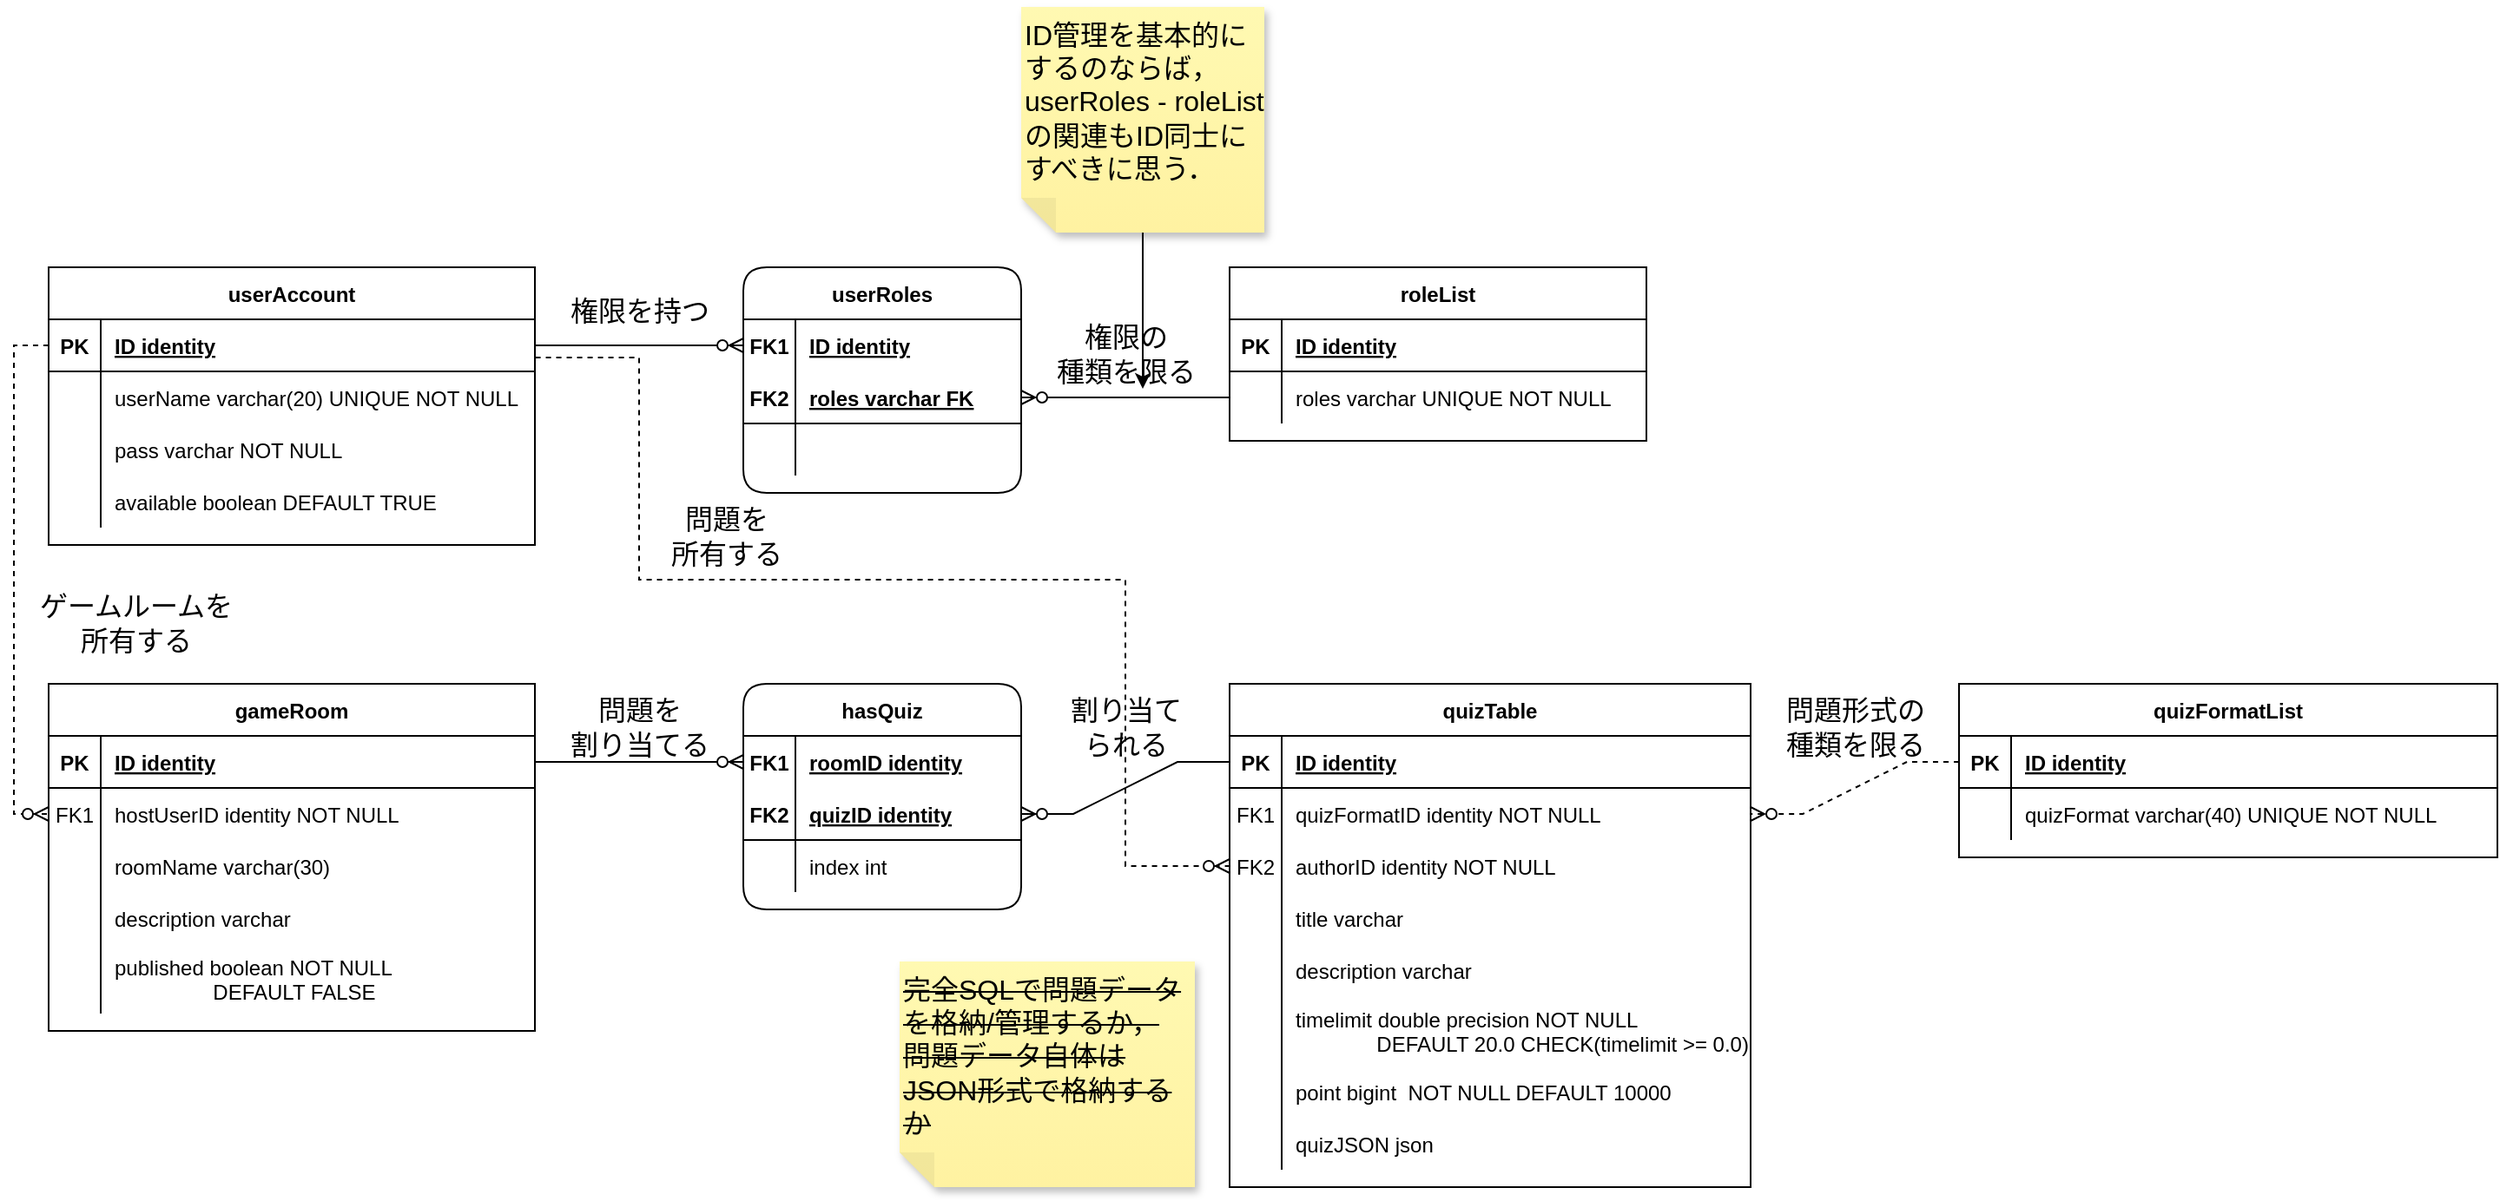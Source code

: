 <mxfile version="24.7.17">
  <diagram id="R2lEEEUBdFMjLlhIrx00" name="Page-1">
    <mxGraphModel dx="1036" dy="607" grid="1" gridSize="10" guides="1" tooltips="1" connect="1" arrows="1" fold="1" page="1" pageScale="1" pageWidth="850" pageHeight="1100" math="0" shadow="0" extFonts="Permanent Marker^https://fonts.googleapis.com/css?family=Permanent+Marker">
      <root>
        <mxCell id="0" />
        <mxCell id="1" parent="0" />
        <mxCell id="E2HAPLgvWzX5oRB356Ey-1" value="userAccount" style="shape=table;startSize=30;container=1;collapsible=1;childLayout=tableLayout;fixedRows=1;rowLines=0;fontStyle=1;align=center;resizeLast=1;" parent="1" vertex="1">
          <mxGeometry x="120" y="480" width="280" height="160" as="geometry">
            <mxRectangle x="120" y="480" width="100" height="30" as="alternateBounds" />
          </mxGeometry>
        </mxCell>
        <mxCell id="E2HAPLgvWzX5oRB356Ey-2" value="" style="shape=partialRectangle;collapsible=0;dropTarget=0;pointerEvents=0;fillColor=none;points=[[0,0.5],[1,0.5]];portConstraint=eastwest;top=0;left=0;right=0;bottom=1;" parent="E2HAPLgvWzX5oRB356Ey-1" vertex="1">
          <mxGeometry y="30" width="280" height="30" as="geometry" />
        </mxCell>
        <mxCell id="E2HAPLgvWzX5oRB356Ey-3" value="PK" style="shape=partialRectangle;overflow=hidden;connectable=0;fillColor=none;top=0;left=0;bottom=0;right=0;fontStyle=1;" parent="E2HAPLgvWzX5oRB356Ey-2" vertex="1">
          <mxGeometry width="30" height="30" as="geometry">
            <mxRectangle width="30" height="30" as="alternateBounds" />
          </mxGeometry>
        </mxCell>
        <mxCell id="E2HAPLgvWzX5oRB356Ey-4" value="ID identity" style="shape=partialRectangle;overflow=hidden;connectable=0;fillColor=none;top=0;left=0;bottom=0;right=0;align=left;spacingLeft=6;fontStyle=5;" parent="E2HAPLgvWzX5oRB356Ey-2" vertex="1">
          <mxGeometry x="30" width="250" height="30" as="geometry">
            <mxRectangle width="250" height="30" as="alternateBounds" />
          </mxGeometry>
        </mxCell>
        <mxCell id="E2HAPLgvWzX5oRB356Ey-5" value="" style="shape=partialRectangle;collapsible=0;dropTarget=0;pointerEvents=0;fillColor=none;points=[[0,0.5],[1,0.5]];portConstraint=eastwest;top=0;left=0;right=0;bottom=0;" parent="E2HAPLgvWzX5oRB356Ey-1" vertex="1">
          <mxGeometry y="60" width="280" height="30" as="geometry" />
        </mxCell>
        <mxCell id="E2HAPLgvWzX5oRB356Ey-6" value="" style="shape=partialRectangle;overflow=hidden;connectable=0;fillColor=none;top=0;left=0;bottom=0;right=0;" parent="E2HAPLgvWzX5oRB356Ey-5" vertex="1">
          <mxGeometry width="30" height="30" as="geometry">
            <mxRectangle width="30" height="30" as="alternateBounds" />
          </mxGeometry>
        </mxCell>
        <mxCell id="E2HAPLgvWzX5oRB356Ey-7" value="userName varchar(20) UNIQUE NOT NULL" style="shape=partialRectangle;overflow=hidden;connectable=0;fillColor=none;top=0;left=0;bottom=0;right=0;align=left;spacingLeft=6;" parent="E2HAPLgvWzX5oRB356Ey-5" vertex="1">
          <mxGeometry x="30" width="250" height="30" as="geometry">
            <mxRectangle width="250" height="30" as="alternateBounds" />
          </mxGeometry>
        </mxCell>
        <mxCell id="E2HAPLgvWzX5oRB356Ey-28" style="shape=partialRectangle;collapsible=0;dropTarget=0;pointerEvents=0;fillColor=none;points=[[0,0.5],[1,0.5]];portConstraint=eastwest;top=0;left=0;right=0;bottom=0;" parent="E2HAPLgvWzX5oRB356Ey-1" vertex="1">
          <mxGeometry y="90" width="280" height="30" as="geometry" />
        </mxCell>
        <mxCell id="E2HAPLgvWzX5oRB356Ey-29" style="shape=partialRectangle;overflow=hidden;connectable=0;fillColor=none;top=0;left=0;bottom=0;right=0;" parent="E2HAPLgvWzX5oRB356Ey-28" vertex="1">
          <mxGeometry width="30" height="30" as="geometry">
            <mxRectangle width="30" height="30" as="alternateBounds" />
          </mxGeometry>
        </mxCell>
        <mxCell id="E2HAPLgvWzX5oRB356Ey-30" value="pass varchar NOT NULL" style="shape=partialRectangle;overflow=hidden;connectable=0;fillColor=none;top=0;left=0;bottom=0;right=0;align=left;spacingLeft=6;" parent="E2HAPLgvWzX5oRB356Ey-28" vertex="1">
          <mxGeometry x="30" width="250" height="30" as="geometry">
            <mxRectangle width="250" height="30" as="alternateBounds" />
          </mxGeometry>
        </mxCell>
        <mxCell id="E2HAPLgvWzX5oRB356Ey-25" style="shape=partialRectangle;collapsible=0;dropTarget=0;pointerEvents=0;fillColor=none;points=[[0,0.5],[1,0.5]];portConstraint=eastwest;top=0;left=0;right=0;bottom=0;" parent="E2HAPLgvWzX5oRB356Ey-1" vertex="1">
          <mxGeometry y="120" width="280" height="30" as="geometry" />
        </mxCell>
        <mxCell id="E2HAPLgvWzX5oRB356Ey-26" style="shape=partialRectangle;overflow=hidden;connectable=0;fillColor=none;top=0;left=0;bottom=0;right=0;" parent="E2HAPLgvWzX5oRB356Ey-25" vertex="1">
          <mxGeometry width="30" height="30" as="geometry">
            <mxRectangle width="30" height="30" as="alternateBounds" />
          </mxGeometry>
        </mxCell>
        <mxCell id="E2HAPLgvWzX5oRB356Ey-27" value="available boolean DEFAULT TRUE" style="shape=partialRectangle;overflow=hidden;connectable=0;fillColor=none;top=0;left=0;bottom=0;right=0;align=left;spacingLeft=6;" parent="E2HAPLgvWzX5oRB356Ey-25" vertex="1">
          <mxGeometry x="30" width="250" height="30" as="geometry">
            <mxRectangle width="250" height="30" as="alternateBounds" />
          </mxGeometry>
        </mxCell>
        <mxCell id="E2HAPLgvWzX5oRB356Ey-31" value="userRoles" style="shape=table;startSize=30;container=1;collapsible=1;childLayout=tableLayout;fixedRows=1;rowLines=0;fontStyle=1;align=center;resizeLast=1;rounded=1;" parent="1" vertex="1">
          <mxGeometry x="520" y="480" width="160" height="130" as="geometry">
            <mxRectangle x="120" y="480" width="100" height="30" as="alternateBounds" />
          </mxGeometry>
        </mxCell>
        <mxCell id="E2HAPLgvWzX5oRB356Ey-32" value="" style="shape=partialRectangle;collapsible=0;dropTarget=0;pointerEvents=0;fillColor=none;points=[[0,0.5],[1,0.5]];portConstraint=eastwest;top=0;left=0;right=0;bottom=0;" parent="E2HAPLgvWzX5oRB356Ey-31" vertex="1">
          <mxGeometry y="30" width="160" height="30" as="geometry" />
        </mxCell>
        <mxCell id="E2HAPLgvWzX5oRB356Ey-33" value="FK1" style="shape=partialRectangle;overflow=hidden;connectable=0;fillColor=none;top=0;left=0;bottom=0;right=0;fontStyle=1;" parent="E2HAPLgvWzX5oRB356Ey-32" vertex="1">
          <mxGeometry width="30" height="30" as="geometry">
            <mxRectangle width="30" height="30" as="alternateBounds" />
          </mxGeometry>
        </mxCell>
        <mxCell id="E2HAPLgvWzX5oRB356Ey-34" value="ID identity" style="shape=partialRectangle;overflow=hidden;connectable=0;fillColor=none;top=0;left=0;bottom=0;right=0;align=left;spacingLeft=6;fontStyle=5;strokeColor=default;" parent="E2HAPLgvWzX5oRB356Ey-32" vertex="1">
          <mxGeometry x="30" width="130" height="30" as="geometry">
            <mxRectangle width="130" height="30" as="alternateBounds" />
          </mxGeometry>
        </mxCell>
        <mxCell id="E2HAPLgvWzX5oRB356Ey-44" style="shape=partialRectangle;collapsible=0;dropTarget=0;pointerEvents=0;fillColor=none;points=[[0,0.5],[1,0.5]];portConstraint=eastwest;top=0;left=0;right=0;bottom=1;" parent="E2HAPLgvWzX5oRB356Ey-31" vertex="1">
          <mxGeometry y="60" width="160" height="30" as="geometry" />
        </mxCell>
        <mxCell id="E2HAPLgvWzX5oRB356Ey-45" value="FK2" style="shape=partialRectangle;overflow=hidden;connectable=0;fillColor=none;top=0;left=0;bottom=0;right=0;fontStyle=1;" parent="E2HAPLgvWzX5oRB356Ey-44" vertex="1">
          <mxGeometry width="30" height="30" as="geometry">
            <mxRectangle width="30" height="30" as="alternateBounds" />
          </mxGeometry>
        </mxCell>
        <mxCell id="E2HAPLgvWzX5oRB356Ey-46" value="roles varchar FK" style="shape=partialRectangle;overflow=hidden;connectable=0;fillColor=none;top=0;left=0;bottom=0;right=0;align=left;spacingLeft=6;fontStyle=5;" parent="E2HAPLgvWzX5oRB356Ey-44" vertex="1">
          <mxGeometry x="30" width="130" height="30" as="geometry">
            <mxRectangle width="130" height="30" as="alternateBounds" />
          </mxGeometry>
        </mxCell>
        <mxCell id="E2HAPLgvWzX5oRB356Ey-35" value="" style="shape=partialRectangle;collapsible=0;dropTarget=0;pointerEvents=0;fillColor=none;points=[[0,0.5],[1,0.5]];portConstraint=eastwest;top=0;left=0;right=0;bottom=0;" parent="E2HAPLgvWzX5oRB356Ey-31" vertex="1">
          <mxGeometry y="90" width="160" height="30" as="geometry" />
        </mxCell>
        <mxCell id="E2HAPLgvWzX5oRB356Ey-36" value="" style="shape=partialRectangle;overflow=hidden;connectable=0;fillColor=none;top=0;left=0;bottom=0;right=0;" parent="E2HAPLgvWzX5oRB356Ey-35" vertex="1">
          <mxGeometry width="30" height="30" as="geometry">
            <mxRectangle width="30" height="30" as="alternateBounds" />
          </mxGeometry>
        </mxCell>
        <mxCell id="E2HAPLgvWzX5oRB356Ey-37" value="" style="shape=partialRectangle;overflow=hidden;connectable=0;fillColor=none;top=0;left=0;bottom=0;right=0;align=left;spacingLeft=6;" parent="E2HAPLgvWzX5oRB356Ey-35" vertex="1">
          <mxGeometry x="30" width="130" height="30" as="geometry">
            <mxRectangle width="130" height="30" as="alternateBounds" />
          </mxGeometry>
        </mxCell>
        <mxCell id="E2HAPLgvWzX5oRB356Ey-48" value="roleList" style="shape=table;startSize=30;container=1;collapsible=1;childLayout=tableLayout;fixedRows=1;rowLines=0;fontStyle=1;align=center;resizeLast=1;rounded=0;" parent="1" vertex="1">
          <mxGeometry x="800" y="480" width="240" height="100" as="geometry">
            <mxRectangle x="120" y="480" width="100" height="30" as="alternateBounds" />
          </mxGeometry>
        </mxCell>
        <mxCell id="E2HAPLgvWzX5oRB356Ey-49" value="" style="shape=partialRectangle;collapsible=0;dropTarget=0;pointerEvents=0;fillColor=none;points=[[0,0.5],[1,0.5]];portConstraint=eastwest;top=0;left=0;right=0;bottom=1;" parent="E2HAPLgvWzX5oRB356Ey-48" vertex="1">
          <mxGeometry y="30" width="240" height="30" as="geometry" />
        </mxCell>
        <mxCell id="E2HAPLgvWzX5oRB356Ey-50" value="PK" style="shape=partialRectangle;overflow=hidden;connectable=0;fillColor=none;top=0;left=0;bottom=0;right=0;fontStyle=1;" parent="E2HAPLgvWzX5oRB356Ey-49" vertex="1">
          <mxGeometry width="30" height="30" as="geometry">
            <mxRectangle width="30" height="30" as="alternateBounds" />
          </mxGeometry>
        </mxCell>
        <mxCell id="E2HAPLgvWzX5oRB356Ey-51" value="ID identity" style="shape=partialRectangle;overflow=hidden;connectable=0;fillColor=none;top=0;left=0;bottom=0;right=0;align=left;spacingLeft=6;fontStyle=5;strokeColor=default;" parent="E2HAPLgvWzX5oRB356Ey-49" vertex="1">
          <mxGeometry x="30" width="210" height="30" as="geometry">
            <mxRectangle width="210" height="30" as="alternateBounds" />
          </mxGeometry>
        </mxCell>
        <mxCell id="E2HAPLgvWzX5oRB356Ey-55" value="" style="shape=partialRectangle;collapsible=0;dropTarget=0;pointerEvents=0;fillColor=none;points=[[0,0.5],[1,0.5]];portConstraint=eastwest;top=0;left=0;right=0;bottom=0;" parent="E2HAPLgvWzX5oRB356Ey-48" vertex="1">
          <mxGeometry y="60" width="240" height="30" as="geometry" />
        </mxCell>
        <mxCell id="E2HAPLgvWzX5oRB356Ey-56" value="" style="shape=partialRectangle;overflow=hidden;connectable=0;fillColor=none;top=0;left=0;bottom=0;right=0;" parent="E2HAPLgvWzX5oRB356Ey-55" vertex="1">
          <mxGeometry width="30" height="30" as="geometry">
            <mxRectangle width="30" height="30" as="alternateBounds" />
          </mxGeometry>
        </mxCell>
        <mxCell id="E2HAPLgvWzX5oRB356Ey-57" value="roles varchar UNIQUE NOT NULL" style="shape=partialRectangle;overflow=hidden;connectable=0;fillColor=none;top=0;left=0;bottom=0;right=0;align=left;spacingLeft=6;" parent="E2HAPLgvWzX5oRB356Ey-55" vertex="1">
          <mxGeometry x="30" width="210" height="30" as="geometry">
            <mxRectangle width="210" height="30" as="alternateBounds" />
          </mxGeometry>
        </mxCell>
        <mxCell id="E2HAPLgvWzX5oRB356Ey-95" value="gameRoom" style="shape=table;startSize=30;container=1;collapsible=1;childLayout=tableLayout;fixedRows=1;rowLines=0;fontStyle=1;align=center;resizeLast=1;" parent="1" vertex="1">
          <mxGeometry x="120" y="720" width="280" height="200" as="geometry">
            <mxRectangle x="120" y="480" width="100" height="30" as="alternateBounds" />
          </mxGeometry>
        </mxCell>
        <mxCell id="E2HAPLgvWzX5oRB356Ey-96" value="" style="shape=partialRectangle;collapsible=0;dropTarget=0;pointerEvents=0;fillColor=none;points=[[0,0.5],[1,0.5]];portConstraint=eastwest;top=0;left=0;right=0;bottom=1;" parent="E2HAPLgvWzX5oRB356Ey-95" vertex="1">
          <mxGeometry y="30" width="280" height="30" as="geometry" />
        </mxCell>
        <mxCell id="E2HAPLgvWzX5oRB356Ey-97" value="PK" style="shape=partialRectangle;overflow=hidden;connectable=0;fillColor=none;top=0;left=0;bottom=0;right=0;fontStyle=1;" parent="E2HAPLgvWzX5oRB356Ey-96" vertex="1">
          <mxGeometry width="30" height="30" as="geometry">
            <mxRectangle width="30" height="30" as="alternateBounds" />
          </mxGeometry>
        </mxCell>
        <mxCell id="E2HAPLgvWzX5oRB356Ey-98" value="ID identity" style="shape=partialRectangle;overflow=hidden;connectable=0;fillColor=none;top=0;left=0;bottom=0;right=0;align=left;spacingLeft=6;fontStyle=5;" parent="E2HAPLgvWzX5oRB356Ey-96" vertex="1">
          <mxGeometry x="30" width="250" height="30" as="geometry">
            <mxRectangle width="250" height="30" as="alternateBounds" />
          </mxGeometry>
        </mxCell>
        <mxCell id="E2HAPLgvWzX5oRB356Ey-99" value="" style="shape=partialRectangle;collapsible=0;dropTarget=0;pointerEvents=0;fillColor=none;points=[[0,0.5],[1,0.5]];portConstraint=eastwest;top=0;left=0;right=0;bottom=0;" parent="E2HAPLgvWzX5oRB356Ey-95" vertex="1">
          <mxGeometry y="60" width="280" height="30" as="geometry" />
        </mxCell>
        <mxCell id="E2HAPLgvWzX5oRB356Ey-100" value="FK1" style="shape=partialRectangle;overflow=hidden;connectable=0;fillColor=none;top=0;left=0;bottom=0;right=0;" parent="E2HAPLgvWzX5oRB356Ey-99" vertex="1">
          <mxGeometry width="30" height="30" as="geometry">
            <mxRectangle width="30" height="30" as="alternateBounds" />
          </mxGeometry>
        </mxCell>
        <mxCell id="E2HAPLgvWzX5oRB356Ey-101" value="hostUserID identity NOT NULL" style="shape=partialRectangle;overflow=hidden;connectable=0;fillColor=none;top=0;left=0;bottom=0;right=0;align=left;spacingLeft=6;" parent="E2HAPLgvWzX5oRB356Ey-99" vertex="1">
          <mxGeometry x="30" width="250" height="30" as="geometry">
            <mxRectangle width="250" height="30" as="alternateBounds" />
          </mxGeometry>
        </mxCell>
        <mxCell id="E2HAPLgvWzX5oRB356Ey-102" style="shape=partialRectangle;collapsible=0;dropTarget=0;pointerEvents=0;fillColor=none;points=[[0,0.5],[1,0.5]];portConstraint=eastwest;top=0;left=0;right=0;bottom=0;" parent="E2HAPLgvWzX5oRB356Ey-95" vertex="1">
          <mxGeometry y="90" width="280" height="30" as="geometry" />
        </mxCell>
        <mxCell id="E2HAPLgvWzX5oRB356Ey-103" value="" style="shape=partialRectangle;overflow=hidden;connectable=0;fillColor=none;top=0;left=0;bottom=0;right=0;" parent="E2HAPLgvWzX5oRB356Ey-102" vertex="1">
          <mxGeometry width="30" height="30" as="geometry">
            <mxRectangle width="30" height="30" as="alternateBounds" />
          </mxGeometry>
        </mxCell>
        <mxCell id="E2HAPLgvWzX5oRB356Ey-104" value="roomName varchar(30)" style="shape=partialRectangle;overflow=hidden;connectable=0;fillColor=none;top=0;left=0;bottom=0;right=0;align=left;spacingLeft=6;" parent="E2HAPLgvWzX5oRB356Ey-102" vertex="1">
          <mxGeometry x="30" width="250" height="30" as="geometry">
            <mxRectangle width="250" height="30" as="alternateBounds" />
          </mxGeometry>
        </mxCell>
        <mxCell id="E2HAPLgvWzX5oRB356Ey-207" style="shape=partialRectangle;collapsible=0;dropTarget=0;pointerEvents=0;fillColor=none;points=[[0,0.5],[1,0.5]];portConstraint=eastwest;top=0;left=0;right=0;bottom=0;" parent="E2HAPLgvWzX5oRB356Ey-95" vertex="1">
          <mxGeometry y="120" width="280" height="30" as="geometry" />
        </mxCell>
        <mxCell id="E2HAPLgvWzX5oRB356Ey-208" style="shape=partialRectangle;overflow=hidden;connectable=0;fillColor=none;top=0;left=0;bottom=0;right=0;" parent="E2HAPLgvWzX5oRB356Ey-207" vertex="1">
          <mxGeometry width="30" height="30" as="geometry">
            <mxRectangle width="30" height="30" as="alternateBounds" />
          </mxGeometry>
        </mxCell>
        <mxCell id="E2HAPLgvWzX5oRB356Ey-209" value="description varchar" style="shape=partialRectangle;overflow=hidden;connectable=0;fillColor=none;top=0;left=0;bottom=0;right=0;align=left;spacingLeft=6;" parent="E2HAPLgvWzX5oRB356Ey-207" vertex="1">
          <mxGeometry x="30" width="250" height="30" as="geometry">
            <mxRectangle width="250" height="30" as="alternateBounds" />
          </mxGeometry>
        </mxCell>
        <mxCell id="E2HAPLgvWzX5oRB356Ey-105" style="shape=partialRectangle;collapsible=0;dropTarget=0;pointerEvents=0;fillColor=none;points=[[0,0.5],[1,0.5]];portConstraint=eastwest;top=0;left=0;right=0;bottom=0;" parent="E2HAPLgvWzX5oRB356Ey-95" vertex="1">
          <mxGeometry y="150" width="280" height="40" as="geometry" />
        </mxCell>
        <mxCell id="E2HAPLgvWzX5oRB356Ey-106" style="shape=partialRectangle;overflow=hidden;connectable=0;fillColor=none;top=0;left=0;bottom=0;right=0;" parent="E2HAPLgvWzX5oRB356Ey-105" vertex="1">
          <mxGeometry width="30" height="40" as="geometry">
            <mxRectangle width="30" height="40" as="alternateBounds" />
          </mxGeometry>
        </mxCell>
        <mxCell id="E2HAPLgvWzX5oRB356Ey-107" value="published boolean NOT NULL &#xa;                 DEFAULT FALSE" style="shape=partialRectangle;overflow=hidden;connectable=0;fillColor=none;top=0;left=0;bottom=0;right=0;align=left;spacingLeft=6;" parent="E2HAPLgvWzX5oRB356Ey-105" vertex="1">
          <mxGeometry x="30" width="250" height="40" as="geometry">
            <mxRectangle width="250" height="40" as="alternateBounds" />
          </mxGeometry>
        </mxCell>
        <mxCell id="E2HAPLgvWzX5oRB356Ey-112" value="" style="edgeStyle=entityRelationEdgeStyle;fontSize=12;html=1;endArrow=ERzeroToMany;endFill=1;rounded=0;exitX=1;exitY=0.5;exitDx=0;exitDy=0;entryX=0;entryY=0.5;entryDx=0;entryDy=0;" parent="1" source="E2HAPLgvWzX5oRB356Ey-2" target="E2HAPLgvWzX5oRB356Ey-32" edge="1">
          <mxGeometry width="100" height="100" relative="1" as="geometry">
            <mxPoint x="530" y="700" as="sourcePoint" />
            <mxPoint x="630" y="600" as="targetPoint" />
          </mxGeometry>
        </mxCell>
        <mxCell id="E2HAPLgvWzX5oRB356Ey-113" value="" style="edgeStyle=entityRelationEdgeStyle;fontSize=12;html=1;endArrow=ERzeroToMany;endFill=1;rounded=0;exitX=0;exitY=0.5;exitDx=0;exitDy=0;entryX=1;entryY=0.5;entryDx=0;entryDy=0;" parent="1" source="E2HAPLgvWzX5oRB356Ey-55" target="E2HAPLgvWzX5oRB356Ey-44" edge="1">
          <mxGeometry width="100" height="100" relative="1" as="geometry">
            <mxPoint x="410" y="535" as="sourcePoint" />
            <mxPoint x="530" y="535" as="targetPoint" />
          </mxGeometry>
        </mxCell>
        <mxCell id="E2HAPLgvWzX5oRB356Ey-114" value="権限を&lt;span style=&quot;background-color: initial;&quot;&gt;持つ&lt;/span&gt;" style="text;html=1;align=center;verticalAlign=middle;resizable=0;points=[];autosize=1;strokeColor=none;fillColor=none;fontSize=16;" parent="1" vertex="1">
          <mxGeometry x="410" y="490" width="100" height="30" as="geometry" />
        </mxCell>
        <mxCell id="E2HAPLgvWzX5oRB356Ey-115" value="権限の&lt;div&gt;種類を限る&lt;/div&gt;" style="text;html=1;align=center;verticalAlign=middle;resizable=0;points=[];autosize=1;strokeColor=none;fillColor=none;fontSize=16;" parent="1" vertex="1">
          <mxGeometry x="690" y="505" width="100" height="50" as="geometry" />
        </mxCell>
        <mxCell id="E2HAPLgvWzX5oRB356Ey-116" value="hasQuiz" style="shape=table;startSize=30;container=1;collapsible=1;childLayout=tableLayout;fixedRows=1;rowLines=0;fontStyle=1;align=center;resizeLast=1;rounded=1;" parent="1" vertex="1">
          <mxGeometry x="520" y="720" width="160" height="130" as="geometry">
            <mxRectangle x="120" y="480" width="100" height="30" as="alternateBounds" />
          </mxGeometry>
        </mxCell>
        <mxCell id="E2HAPLgvWzX5oRB356Ey-117" value="" style="shape=partialRectangle;collapsible=0;dropTarget=0;pointerEvents=0;fillColor=none;points=[[0,0.5],[1,0.5]];portConstraint=eastwest;top=0;left=0;right=0;bottom=0;" parent="E2HAPLgvWzX5oRB356Ey-116" vertex="1">
          <mxGeometry y="30" width="160" height="30" as="geometry" />
        </mxCell>
        <mxCell id="E2HAPLgvWzX5oRB356Ey-118" value="FK1" style="shape=partialRectangle;overflow=hidden;connectable=0;fillColor=none;top=0;left=0;bottom=0;right=0;fontStyle=1;" parent="E2HAPLgvWzX5oRB356Ey-117" vertex="1">
          <mxGeometry width="30" height="30" as="geometry">
            <mxRectangle width="30" height="30" as="alternateBounds" />
          </mxGeometry>
        </mxCell>
        <mxCell id="E2HAPLgvWzX5oRB356Ey-119" value="roomID identity" style="shape=partialRectangle;overflow=hidden;connectable=0;fillColor=none;top=0;left=0;bottom=0;right=0;align=left;spacingLeft=6;fontStyle=5;strokeColor=default;" parent="E2HAPLgvWzX5oRB356Ey-117" vertex="1">
          <mxGeometry x="30" width="130" height="30" as="geometry">
            <mxRectangle width="130" height="30" as="alternateBounds" />
          </mxGeometry>
        </mxCell>
        <mxCell id="E2HAPLgvWzX5oRB356Ey-120" style="shape=partialRectangle;collapsible=0;dropTarget=0;pointerEvents=0;fillColor=none;points=[[0,0.5],[1,0.5]];portConstraint=eastwest;top=0;left=0;right=0;bottom=1;" parent="E2HAPLgvWzX5oRB356Ey-116" vertex="1">
          <mxGeometry y="60" width="160" height="30" as="geometry" />
        </mxCell>
        <mxCell id="E2HAPLgvWzX5oRB356Ey-121" value="FK2" style="shape=partialRectangle;overflow=hidden;connectable=0;fillColor=none;top=0;left=0;bottom=0;right=0;fontStyle=1;" parent="E2HAPLgvWzX5oRB356Ey-120" vertex="1">
          <mxGeometry width="30" height="30" as="geometry">
            <mxRectangle width="30" height="30" as="alternateBounds" />
          </mxGeometry>
        </mxCell>
        <mxCell id="E2HAPLgvWzX5oRB356Ey-122" value="quizID identity" style="shape=partialRectangle;overflow=hidden;connectable=0;fillColor=none;top=0;left=0;bottom=0;right=0;align=left;spacingLeft=6;fontStyle=5;" parent="E2HAPLgvWzX5oRB356Ey-120" vertex="1">
          <mxGeometry x="30" width="130" height="30" as="geometry">
            <mxRectangle width="130" height="30" as="alternateBounds" />
          </mxGeometry>
        </mxCell>
        <mxCell id="E2HAPLgvWzX5oRB356Ey-123" value="" style="shape=partialRectangle;collapsible=0;dropTarget=0;pointerEvents=0;fillColor=none;points=[[0,0.5],[1,0.5]];portConstraint=eastwest;top=0;left=0;right=0;bottom=0;" parent="E2HAPLgvWzX5oRB356Ey-116" vertex="1">
          <mxGeometry y="90" width="160" height="30" as="geometry" />
        </mxCell>
        <mxCell id="E2HAPLgvWzX5oRB356Ey-124" value="" style="shape=partialRectangle;overflow=hidden;connectable=0;fillColor=none;top=0;left=0;bottom=0;right=0;" parent="E2HAPLgvWzX5oRB356Ey-123" vertex="1">
          <mxGeometry width="30" height="30" as="geometry">
            <mxRectangle width="30" height="30" as="alternateBounds" />
          </mxGeometry>
        </mxCell>
        <mxCell id="E2HAPLgvWzX5oRB356Ey-125" value="index int" style="shape=partialRectangle;overflow=hidden;connectable=0;fillColor=none;top=0;left=0;bottom=0;right=0;align=left;spacingLeft=6;" parent="E2HAPLgvWzX5oRB356Ey-123" vertex="1">
          <mxGeometry x="30" width="130" height="30" as="geometry">
            <mxRectangle width="130" height="30" as="alternateBounds" />
          </mxGeometry>
        </mxCell>
        <mxCell id="E2HAPLgvWzX5oRB356Ey-126" value="" style="edgeStyle=entityRelationEdgeStyle;fontSize=12;html=1;endArrow=ERzeroToMany;endFill=1;rounded=0;exitX=1;exitY=0.5;exitDx=0;exitDy=0;entryX=0;entryY=0.5;entryDx=0;entryDy=0;" parent="1" source="E2HAPLgvWzX5oRB356Ey-96" target="E2HAPLgvWzX5oRB356Ey-117" edge="1">
          <mxGeometry width="100" height="100" relative="1" as="geometry">
            <mxPoint x="410" y="535" as="sourcePoint" />
            <mxPoint x="530" y="535" as="targetPoint" />
          </mxGeometry>
        </mxCell>
        <mxCell id="E2HAPLgvWzX5oRB356Ey-127" value="quizTable" style="shape=table;startSize=30;container=1;collapsible=1;childLayout=tableLayout;fixedRows=1;rowLines=0;fontStyle=1;align=center;resizeLast=1;rounded=0;" parent="1" vertex="1">
          <mxGeometry x="800" y="720" width="300" height="290" as="geometry">
            <mxRectangle x="120" y="480" width="100" height="30" as="alternateBounds" />
          </mxGeometry>
        </mxCell>
        <mxCell id="E2HAPLgvWzX5oRB356Ey-128" value="" style="shape=partialRectangle;collapsible=0;dropTarget=0;pointerEvents=0;fillColor=none;points=[[0,0.5],[1,0.5]];portConstraint=eastwest;top=0;left=0;right=0;bottom=1;" parent="E2HAPLgvWzX5oRB356Ey-127" vertex="1">
          <mxGeometry y="30" width="300" height="30" as="geometry" />
        </mxCell>
        <mxCell id="E2HAPLgvWzX5oRB356Ey-129" value="PK" style="shape=partialRectangle;overflow=hidden;connectable=0;fillColor=none;top=0;left=0;bottom=0;right=0;fontStyle=1;" parent="E2HAPLgvWzX5oRB356Ey-128" vertex="1">
          <mxGeometry width="30" height="30" as="geometry">
            <mxRectangle width="30" height="30" as="alternateBounds" />
          </mxGeometry>
        </mxCell>
        <mxCell id="E2HAPLgvWzX5oRB356Ey-130" value="ID identity" style="shape=partialRectangle;overflow=hidden;connectable=0;fillColor=none;top=0;left=0;bottom=0;right=0;align=left;spacingLeft=6;fontStyle=5;strokeColor=default;" parent="E2HAPLgvWzX5oRB356Ey-128" vertex="1">
          <mxGeometry x="30" width="270" height="30" as="geometry">
            <mxRectangle width="270" height="30" as="alternateBounds" />
          </mxGeometry>
        </mxCell>
        <mxCell id="E2HAPLgvWzX5oRB356Ey-131" value="" style="shape=partialRectangle;collapsible=0;dropTarget=0;pointerEvents=0;fillColor=none;points=[[0,0.5],[1,0.5]];portConstraint=eastwest;top=0;left=0;right=0;bottom=0;" parent="E2HAPLgvWzX5oRB356Ey-127" vertex="1">
          <mxGeometry y="60" width="300" height="30" as="geometry" />
        </mxCell>
        <mxCell id="E2HAPLgvWzX5oRB356Ey-132" value="FK1" style="shape=partialRectangle;overflow=hidden;connectable=0;fillColor=none;top=0;left=0;bottom=0;right=0;" parent="E2HAPLgvWzX5oRB356Ey-131" vertex="1">
          <mxGeometry width="30" height="30" as="geometry">
            <mxRectangle width="30" height="30" as="alternateBounds" />
          </mxGeometry>
        </mxCell>
        <mxCell id="E2HAPLgvWzX5oRB356Ey-133" value="quizFormatID identity NOT NULL" style="shape=partialRectangle;overflow=hidden;connectable=0;fillColor=none;top=0;left=0;bottom=0;right=0;align=left;spacingLeft=6;" parent="E2HAPLgvWzX5oRB356Ey-131" vertex="1">
          <mxGeometry x="30" width="270" height="30" as="geometry">
            <mxRectangle width="270" height="30" as="alternateBounds" />
          </mxGeometry>
        </mxCell>
        <mxCell id="cXiAYgESKfhy4j8vtKHT-1" style="shape=partialRectangle;collapsible=0;dropTarget=0;pointerEvents=0;fillColor=none;points=[[0,0.5],[1,0.5]];portConstraint=eastwest;top=0;left=0;right=0;bottom=0;" parent="E2HAPLgvWzX5oRB356Ey-127" vertex="1">
          <mxGeometry y="90" width="300" height="30" as="geometry" />
        </mxCell>
        <mxCell id="cXiAYgESKfhy4j8vtKHT-2" value="FK2" style="shape=partialRectangle;overflow=hidden;connectable=0;fillColor=none;top=0;left=0;bottom=0;right=0;" parent="cXiAYgESKfhy4j8vtKHT-1" vertex="1">
          <mxGeometry width="30" height="30" as="geometry">
            <mxRectangle width="30" height="30" as="alternateBounds" />
          </mxGeometry>
        </mxCell>
        <mxCell id="cXiAYgESKfhy4j8vtKHT-3" value="authorID identity NOT NULL" style="shape=partialRectangle;overflow=hidden;connectable=0;fillColor=none;top=0;left=0;bottom=0;right=0;align=left;spacingLeft=6;" parent="cXiAYgESKfhy4j8vtKHT-1" vertex="1">
          <mxGeometry x="30" width="270" height="30" as="geometry">
            <mxRectangle width="270" height="30" as="alternateBounds" />
          </mxGeometry>
        </mxCell>
        <mxCell id="cXiAYgESKfhy4j8vtKHT-15" style="shape=partialRectangle;collapsible=0;dropTarget=0;pointerEvents=0;fillColor=none;points=[[0,0.5],[1,0.5]];portConstraint=eastwest;top=0;left=0;right=0;bottom=0;" parent="E2HAPLgvWzX5oRB356Ey-127" vertex="1">
          <mxGeometry y="120" width="300" height="30" as="geometry" />
        </mxCell>
        <mxCell id="cXiAYgESKfhy4j8vtKHT-16" style="shape=partialRectangle;overflow=hidden;connectable=0;fillColor=none;top=0;left=0;bottom=0;right=0;" parent="cXiAYgESKfhy4j8vtKHT-15" vertex="1">
          <mxGeometry width="30" height="30" as="geometry">
            <mxRectangle width="30" height="30" as="alternateBounds" />
          </mxGeometry>
        </mxCell>
        <mxCell id="cXiAYgESKfhy4j8vtKHT-17" value="title varchar" style="shape=partialRectangle;overflow=hidden;connectable=0;fillColor=none;top=0;left=0;bottom=0;right=0;align=left;spacingLeft=6;" parent="cXiAYgESKfhy4j8vtKHT-15" vertex="1">
          <mxGeometry x="30" width="270" height="30" as="geometry">
            <mxRectangle width="270" height="30" as="alternateBounds" />
          </mxGeometry>
        </mxCell>
        <mxCell id="cXiAYgESKfhy4j8vtKHT-18" style="shape=partialRectangle;collapsible=0;dropTarget=0;pointerEvents=0;fillColor=none;points=[[0,0.5],[1,0.5]];portConstraint=eastwest;top=0;left=0;right=0;bottom=0;" parent="E2HAPLgvWzX5oRB356Ey-127" vertex="1">
          <mxGeometry y="150" width="300" height="30" as="geometry" />
        </mxCell>
        <mxCell id="cXiAYgESKfhy4j8vtKHT-19" style="shape=partialRectangle;overflow=hidden;connectable=0;fillColor=none;top=0;left=0;bottom=0;right=0;" parent="cXiAYgESKfhy4j8vtKHT-18" vertex="1">
          <mxGeometry width="30" height="30" as="geometry">
            <mxRectangle width="30" height="30" as="alternateBounds" />
          </mxGeometry>
        </mxCell>
        <mxCell id="cXiAYgESKfhy4j8vtKHT-20" value="description varchar" style="shape=partialRectangle;overflow=hidden;connectable=0;fillColor=none;top=0;left=0;bottom=0;right=0;align=left;spacingLeft=6;" parent="cXiAYgESKfhy4j8vtKHT-18" vertex="1">
          <mxGeometry x="30" width="270" height="30" as="geometry">
            <mxRectangle width="270" height="30" as="alternateBounds" />
          </mxGeometry>
        </mxCell>
        <mxCell id="cXiAYgESKfhy4j8vtKHT-24" style="shape=partialRectangle;collapsible=0;dropTarget=0;pointerEvents=0;fillColor=none;points=[[0,0.5],[1,0.5]];portConstraint=eastwest;top=0;left=0;right=0;bottom=0;" parent="E2HAPLgvWzX5oRB356Ey-127" vertex="1">
          <mxGeometry y="180" width="300" height="40" as="geometry" />
        </mxCell>
        <mxCell id="cXiAYgESKfhy4j8vtKHT-25" style="shape=partialRectangle;overflow=hidden;connectable=0;fillColor=none;top=0;left=0;bottom=0;right=0;" parent="cXiAYgESKfhy4j8vtKHT-24" vertex="1">
          <mxGeometry width="30" height="40" as="geometry">
            <mxRectangle width="30" height="40" as="alternateBounds" />
          </mxGeometry>
        </mxCell>
        <mxCell id="cXiAYgESKfhy4j8vtKHT-26" value="timelimit double precision NOT NULL&#xa;              DEFAULT 20.0 CHECK(timelimit &gt;= 0.0)" style="shape=partialRectangle;overflow=hidden;connectable=0;fillColor=none;top=0;left=0;bottom=0;right=0;align=left;spacingLeft=6;" parent="cXiAYgESKfhy4j8vtKHT-24" vertex="1">
          <mxGeometry x="30" width="270" height="40" as="geometry">
            <mxRectangle width="270" height="40" as="alternateBounds" />
          </mxGeometry>
        </mxCell>
        <mxCell id="cXiAYgESKfhy4j8vtKHT-21" style="shape=partialRectangle;collapsible=0;dropTarget=0;pointerEvents=0;fillColor=none;points=[[0,0.5],[1,0.5]];portConstraint=eastwest;top=0;left=0;right=0;bottom=0;" parent="E2HAPLgvWzX5oRB356Ey-127" vertex="1">
          <mxGeometry y="220" width="300" height="30" as="geometry" />
        </mxCell>
        <mxCell id="cXiAYgESKfhy4j8vtKHT-22" style="shape=partialRectangle;overflow=hidden;connectable=0;fillColor=none;top=0;left=0;bottom=0;right=0;" parent="cXiAYgESKfhy4j8vtKHT-21" vertex="1">
          <mxGeometry width="30" height="30" as="geometry">
            <mxRectangle width="30" height="30" as="alternateBounds" />
          </mxGeometry>
        </mxCell>
        <mxCell id="cXiAYgESKfhy4j8vtKHT-23" value="point bigint  NOT NULL DEFAULT 10000" style="shape=partialRectangle;overflow=hidden;connectable=0;fillColor=none;top=0;left=0;bottom=0;right=0;align=left;spacingLeft=6;" parent="cXiAYgESKfhy4j8vtKHT-21" vertex="1">
          <mxGeometry x="30" width="270" height="30" as="geometry">
            <mxRectangle width="270" height="30" as="alternateBounds" />
          </mxGeometry>
        </mxCell>
        <mxCell id="cXiAYgESKfhy4j8vtKHT-12" style="shape=partialRectangle;collapsible=0;dropTarget=0;pointerEvents=0;fillColor=none;points=[[0,0.5],[1,0.5]];portConstraint=eastwest;top=0;left=0;right=0;bottom=0;" parent="E2HAPLgvWzX5oRB356Ey-127" vertex="1">
          <mxGeometry y="250" width="300" height="30" as="geometry" />
        </mxCell>
        <mxCell id="cXiAYgESKfhy4j8vtKHT-13" style="shape=partialRectangle;overflow=hidden;connectable=0;fillColor=none;top=0;left=0;bottom=0;right=0;" parent="cXiAYgESKfhy4j8vtKHT-12" vertex="1">
          <mxGeometry width="30" height="30" as="geometry">
            <mxRectangle width="30" height="30" as="alternateBounds" />
          </mxGeometry>
        </mxCell>
        <mxCell id="cXiAYgESKfhy4j8vtKHT-14" value="quizJSON json" style="shape=partialRectangle;overflow=hidden;connectable=0;fillColor=none;top=0;left=0;bottom=0;right=0;align=left;spacingLeft=6;" parent="cXiAYgESKfhy4j8vtKHT-12" vertex="1">
          <mxGeometry x="30" width="270" height="30" as="geometry">
            <mxRectangle width="270" height="30" as="alternateBounds" />
          </mxGeometry>
        </mxCell>
        <mxCell id="E2HAPLgvWzX5oRB356Ey-134" value="quizFormatList" style="shape=table;startSize=30;container=1;collapsible=1;childLayout=tableLayout;fixedRows=1;rowLines=0;fontStyle=1;align=center;resizeLast=1;rounded=0;" parent="1" vertex="1">
          <mxGeometry x="1220" y="720" width="310" height="100" as="geometry">
            <mxRectangle x="120" y="480" width="100" height="30" as="alternateBounds" />
          </mxGeometry>
        </mxCell>
        <mxCell id="E2HAPLgvWzX5oRB356Ey-135" value="" style="shape=partialRectangle;collapsible=0;dropTarget=0;pointerEvents=0;fillColor=none;points=[[0,0.5],[1,0.5]];portConstraint=eastwest;top=0;left=0;right=0;bottom=1;" parent="E2HAPLgvWzX5oRB356Ey-134" vertex="1">
          <mxGeometry y="30" width="310" height="30" as="geometry" />
        </mxCell>
        <mxCell id="E2HAPLgvWzX5oRB356Ey-136" value="PK" style="shape=partialRectangle;overflow=hidden;connectable=0;fillColor=none;top=0;left=0;bottom=0;right=0;fontStyle=1;" parent="E2HAPLgvWzX5oRB356Ey-135" vertex="1">
          <mxGeometry width="30" height="30" as="geometry">
            <mxRectangle width="30" height="30" as="alternateBounds" />
          </mxGeometry>
        </mxCell>
        <mxCell id="E2HAPLgvWzX5oRB356Ey-137" value="ID identity" style="shape=partialRectangle;overflow=hidden;connectable=0;fillColor=none;top=0;left=0;bottom=0;right=0;align=left;spacingLeft=6;fontStyle=5;strokeColor=default;" parent="E2HAPLgvWzX5oRB356Ey-135" vertex="1">
          <mxGeometry x="30" width="280" height="30" as="geometry">
            <mxRectangle width="280" height="30" as="alternateBounds" />
          </mxGeometry>
        </mxCell>
        <mxCell id="E2HAPLgvWzX5oRB356Ey-138" value="" style="shape=partialRectangle;collapsible=0;dropTarget=0;pointerEvents=0;fillColor=none;points=[[0,0.5],[1,0.5]];portConstraint=eastwest;top=0;left=0;right=0;bottom=0;" parent="E2HAPLgvWzX5oRB356Ey-134" vertex="1">
          <mxGeometry y="60" width="310" height="30" as="geometry" />
        </mxCell>
        <mxCell id="E2HAPLgvWzX5oRB356Ey-139" value="" style="shape=partialRectangle;overflow=hidden;connectable=0;fillColor=none;top=0;left=0;bottom=0;right=0;" parent="E2HAPLgvWzX5oRB356Ey-138" vertex="1">
          <mxGeometry width="30" height="30" as="geometry">
            <mxRectangle width="30" height="30" as="alternateBounds" />
          </mxGeometry>
        </mxCell>
        <mxCell id="E2HAPLgvWzX5oRB356Ey-140" value="quizFormat varchar(40) UNIQUE NOT NULL" style="shape=partialRectangle;overflow=hidden;connectable=0;fillColor=none;top=0;left=0;bottom=0;right=0;align=left;spacingLeft=6;" parent="E2HAPLgvWzX5oRB356Ey-138" vertex="1">
          <mxGeometry x="30" width="280" height="30" as="geometry">
            <mxRectangle width="280" height="30" as="alternateBounds" />
          </mxGeometry>
        </mxCell>
        <mxCell id="E2HAPLgvWzX5oRB356Ey-142" value="" style="fontSize=12;html=1;endArrow=ERzeroToMany;endFill=1;rounded=0;exitX=0;exitY=0.5;exitDx=0;exitDy=0;entryX=1;entryY=0.5;entryDx=0;entryDy=0;dashed=1;edgeStyle=entityRelationEdgeStyle;elbow=vertical;" parent="1" source="E2HAPLgvWzX5oRB356Ey-135" target="E2HAPLgvWzX5oRB356Ey-131" edge="1">
          <mxGeometry width="100" height="100" relative="1" as="geometry">
            <mxPoint x="410" y="775" as="sourcePoint" />
            <mxPoint x="530" y="775" as="targetPoint" />
          </mxGeometry>
        </mxCell>
        <mxCell id="E2HAPLgvWzX5oRB356Ey-143" value="ID管理を基本的にするのならば，userRoles - roleListの関連もID同士にすべきに思う．" style="shape=note;whiteSpace=wrap;html=1;backgroundOutline=1;fontColor=#000000;darkOpacity=0.05;fillColor=#FFF9B2;strokeColor=none;fillStyle=solid;direction=west;gradientDirection=north;gradientColor=#FFF2A1;shadow=1;size=20;pointerEvents=1;align=left;fontSize=16;verticalAlign=top;" parent="1" vertex="1">
          <mxGeometry x="680" y="330" width="140" height="130" as="geometry" />
        </mxCell>
        <mxCell id="E2HAPLgvWzX5oRB356Ey-186" value="" style="edgeStyle=entityRelationEdgeStyle;fontSize=12;html=1;endArrow=ERzeroToMany;endFill=1;rounded=0;exitX=0;exitY=0.5;exitDx=0;exitDy=0;entryX=1;entryY=0.5;entryDx=0;entryDy=0;" parent="1" source="E2HAPLgvWzX5oRB356Ey-128" target="E2HAPLgvWzX5oRB356Ey-120" edge="1">
          <mxGeometry width="100" height="100" relative="1" as="geometry">
            <mxPoint x="410" y="775" as="sourcePoint" />
            <mxPoint x="530" y="775" as="targetPoint" />
          </mxGeometry>
        </mxCell>
        <mxCell id="E2HAPLgvWzX5oRB356Ey-188" value="" style="edgeStyle=none;orthogonalLoop=1;jettySize=auto;html=1;rounded=0;endArrow=classic;endFill=1;exitX=0.5;exitY=0;exitDx=0;exitDy=0;exitPerimeter=0;" parent="1" source="E2HAPLgvWzX5oRB356Ey-143" edge="1">
          <mxGeometry width="80" relative="1" as="geometry">
            <mxPoint x="760" y="490" as="sourcePoint" />
            <mxPoint x="750" y="550" as="targetPoint" />
            <Array as="points" />
          </mxGeometry>
        </mxCell>
        <mxCell id="E2HAPLgvWzX5oRB356Ey-191" value="" style="edgeStyle=elbowEdgeStyle;fontSize=12;html=1;endArrow=ERzeroToMany;endFill=1;rounded=0;jumpStyle=none;deletable=1;labelBorderColor=none;textShadow=0;flowAnimation=0;exitX=0;exitY=0.5;exitDx=0;exitDy=0;entryX=0;entryY=0.5;entryDx=0;entryDy=0;dashed=1;" parent="1" source="E2HAPLgvWzX5oRB356Ey-2" target="E2HAPLgvWzX5oRB356Ey-99" edge="1">
          <mxGeometry width="100" height="100" relative="1" as="geometry">
            <mxPoint x="60" y="560" as="sourcePoint" />
            <mxPoint x="80" y="820" as="targetPoint" />
            <Array as="points">
              <mxPoint x="100" y="680" />
            </Array>
          </mxGeometry>
        </mxCell>
        <mxCell id="E2HAPLgvWzX5oRB356Ey-194" value="ゲームルームを&lt;div&gt;所有する&lt;/div&gt;" style="text;html=1;align=center;verticalAlign=middle;resizable=0;points=[];autosize=1;strokeColor=none;fillColor=none;fontSize=16;" parent="1" vertex="1">
          <mxGeometry x="100" y="660" width="140" height="50" as="geometry" />
        </mxCell>
        <mxCell id="E2HAPLgvWzX5oRB356Ey-195" value="問題を&lt;div&gt;割り当てる&lt;/div&gt;" style="text;html=1;align=center;verticalAlign=middle;resizable=0;points=[];autosize=1;strokeColor=none;fillColor=none;fontSize=16;" parent="1" vertex="1">
          <mxGeometry x="410" y="720" width="100" height="50" as="geometry" />
        </mxCell>
        <mxCell id="E2HAPLgvWzX5oRB356Ey-196" value="割り当て&lt;div&gt;られる&lt;/div&gt;" style="text;html=1;align=center;verticalAlign=middle;resizable=0;points=[];autosize=1;strokeColor=none;fillColor=none;fontSize=16;" parent="1" vertex="1">
          <mxGeometry x="695" y="720" width="90" height="50" as="geometry" />
        </mxCell>
        <mxCell id="E2HAPLgvWzX5oRB356Ey-198" value="問題形式の&lt;div&gt;種類を限る&lt;/div&gt;" style="text;html=1;align=center;verticalAlign=middle;resizable=0;points=[];autosize=1;strokeColor=none;fillColor=none;fontSize=16;" parent="1" vertex="1">
          <mxGeometry x="1110" y="720" width="100" height="50" as="geometry" />
        </mxCell>
        <mxCell id="E2HAPLgvWzX5oRB356Ey-206" value="&lt;strike&gt;完全SQLで問題データを格納/管理するか，&lt;/strike&gt;&lt;div&gt;&lt;strike&gt;問題データ自体はJSON形式で格納するか&lt;/strike&gt;&lt;/div&gt;" style="shape=note;whiteSpace=wrap;html=1;backgroundOutline=1;fontColor=#000000;darkOpacity=0.05;fillColor=#FFF9B2;strokeColor=none;fillStyle=solid;direction=west;gradientDirection=north;gradientColor=#FFF2A1;shadow=1;size=20;pointerEvents=1;align=left;fontSize=16;verticalAlign=top;" parent="1" vertex="1">
          <mxGeometry x="610" y="880" width="170" height="130" as="geometry" />
        </mxCell>
        <mxCell id="cXiAYgESKfhy4j8vtKHT-4" value="" style="fontSize=12;html=1;endArrow=ERzeroToMany;endFill=1;rounded=0;exitX=1.001;exitY=0.733;exitDx=0;exitDy=0;entryX=0;entryY=0.5;entryDx=0;entryDy=0;exitPerimeter=0;dashed=1;" parent="1" source="E2HAPLgvWzX5oRB356Ey-2" target="cXiAYgESKfhy4j8vtKHT-1" edge="1">
          <mxGeometry width="100" height="100" relative="1" as="geometry">
            <mxPoint x="810" y="775" as="sourcePoint" />
            <mxPoint x="690" y="805" as="targetPoint" />
            <Array as="points">
              <mxPoint x="460" y="532" />
              <mxPoint x="460" y="660" />
              <mxPoint x="740" y="660" />
              <mxPoint x="740" y="825" />
            </Array>
          </mxGeometry>
        </mxCell>
        <mxCell id="cXiAYgESKfhy4j8vtKHT-5" value="問題を&lt;div&gt;所有する&lt;/div&gt;" style="text;html=1;align=center;verticalAlign=middle;resizable=0;points=[];autosize=1;strokeColor=none;fillColor=none;fontSize=16;" parent="1" vertex="1">
          <mxGeometry x="465" y="610" width="90" height="50" as="geometry" />
        </mxCell>
      </root>
    </mxGraphModel>
  </diagram>
</mxfile>
